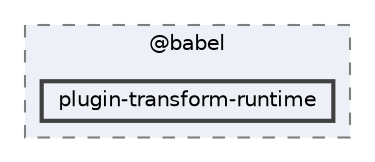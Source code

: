 digraph "pkiclassroomrescheduler/src/main/frontend/node_modules/@babel/plugin-transform-runtime"
{
 // LATEX_PDF_SIZE
  bgcolor="transparent";
  edge [fontname=Helvetica,fontsize=10,labelfontname=Helvetica,labelfontsize=10];
  node [fontname=Helvetica,fontsize=10,shape=box,height=0.2,width=0.4];
  compound=true
  subgraph clusterdir_bc8070c8b402176472541bb6f0cba6df {
    graph [ bgcolor="#edf0f7", pencolor="grey50", label="@babel", fontname=Helvetica,fontsize=10 style="filled,dashed", URL="dir_bc8070c8b402176472541bb6f0cba6df.html",tooltip=""]
  dir_2bcd7a2c6e3de507a7742ed62afe4c17 [label="plugin-transform-runtime", fillcolor="#edf0f7", color="grey25", style="filled,bold", URL="dir_2bcd7a2c6e3de507a7742ed62afe4c17.html",tooltip=""];
  }
}
